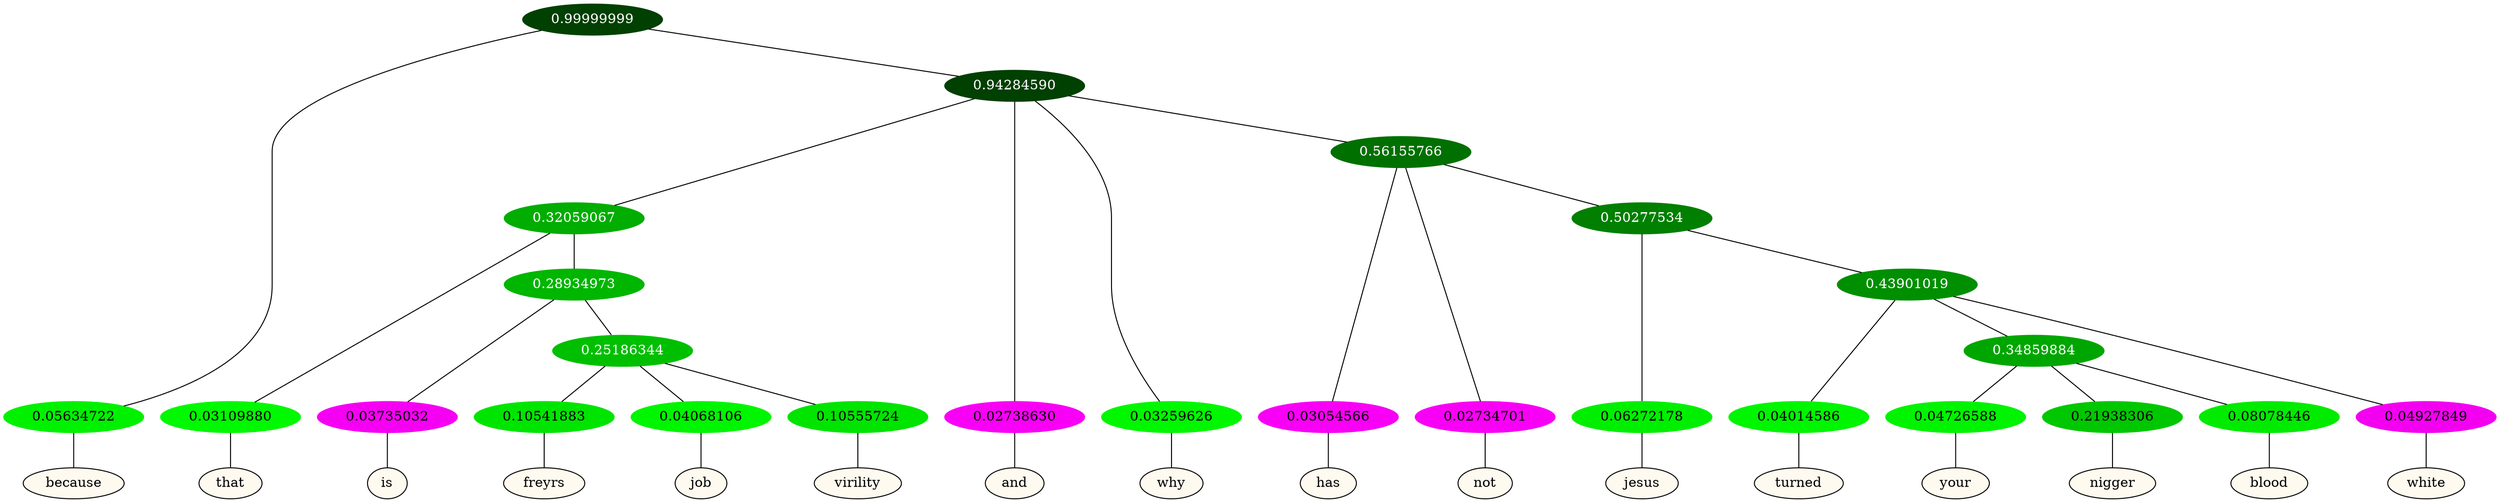 graph {
	node [format=png height=0.15 nodesep=0.001 ordering=out overlap=prism overlap_scaling=0.01 ranksep=0.001 ratio=0.2 style=filled width=0.15]
	{
		rank=same
		a_w_1 [label=because color=black fillcolor=floralwhite style="filled,solid"]
		a_w_7 [label=that color=black fillcolor=floralwhite style="filled,solid"]
		a_w_12 [label=is color=black fillcolor=floralwhite style="filled,solid"]
		a_w_16 [label=freyrs color=black fillcolor=floralwhite style="filled,solid"]
		a_w_17 [label=job color=black fillcolor=floralwhite style="filled,solid"]
		a_w_18 [label=virility color=black fillcolor=floralwhite style="filled,solid"]
		a_w_4 [label=and color=black fillcolor=floralwhite style="filled,solid"]
		a_w_5 [label=why color=black fillcolor=floralwhite style="filled,solid"]
		a_w_9 [label=has color=black fillcolor=floralwhite style="filled,solid"]
		a_w_10 [label=not color=black fillcolor=floralwhite style="filled,solid"]
		a_w_14 [label=jesus color=black fillcolor=floralwhite style="filled,solid"]
		a_w_19 [label=turned color=black fillcolor=floralwhite style="filled,solid"]
		a_w_22 [label=your color=black fillcolor=floralwhite style="filled,solid"]
		a_w_23 [label=nigger color=black fillcolor=floralwhite style="filled,solid"]
		a_w_24 [label=blood color=black fillcolor=floralwhite style="filled,solid"]
		a_w_21 [label=white color=black fillcolor=floralwhite style="filled,solid"]
	}
	a_n_1 -- a_w_1
	a_n_7 -- a_w_7
	a_n_12 -- a_w_12
	a_n_16 -- a_w_16
	a_n_17 -- a_w_17
	a_n_18 -- a_w_18
	a_n_4 -- a_w_4
	a_n_5 -- a_w_5
	a_n_9 -- a_w_9
	a_n_10 -- a_w_10
	a_n_14 -- a_w_14
	a_n_19 -- a_w_19
	a_n_22 -- a_w_22
	a_n_23 -- a_w_23
	a_n_24 -- a_w_24
	a_n_21 -- a_w_21
	{
		rank=same
		a_n_1 [label=0.05634722 color="0.334 1.000 0.944" fontcolor=black]
		a_n_7 [label=0.03109880 color="0.334 1.000 0.969" fontcolor=black]
		a_n_12 [label=0.03735032 color="0.835 1.000 0.963" fontcolor=black]
		a_n_16 [label=0.10541883 color="0.334 1.000 0.895" fontcolor=black]
		a_n_17 [label=0.04068106 color="0.334 1.000 0.959" fontcolor=black]
		a_n_18 [label=0.10555724 color="0.334 1.000 0.894" fontcolor=black]
		a_n_4 [label=0.02738630 color="0.835 1.000 0.973" fontcolor=black]
		a_n_5 [label=0.03259626 color="0.334 1.000 0.967" fontcolor=black]
		a_n_9 [label=0.03054566 color="0.835 1.000 0.969" fontcolor=black]
		a_n_10 [label=0.02734701 color="0.835 1.000 0.973" fontcolor=black]
		a_n_14 [label=0.06272178 color="0.334 1.000 0.937" fontcolor=black]
		a_n_19 [label=0.04014586 color="0.334 1.000 0.960" fontcolor=black]
		a_n_22 [label=0.04726588 color="0.334 1.000 0.953" fontcolor=black]
		a_n_23 [label=0.21938306 color="0.334 1.000 0.781" fontcolor=black]
		a_n_24 [label=0.08078446 color="0.334 1.000 0.919" fontcolor=black]
		a_n_21 [label=0.04927849 color="0.835 1.000 0.951" fontcolor=black]
	}
	a_n_0 [label=0.99999999 color="0.334 1.000 0.250" fontcolor=grey99]
	a_n_0 -- a_n_1
	a_n_2 [label=0.94284590 color="0.334 1.000 0.250" fontcolor=grey99]
	a_n_0 -- a_n_2
	a_n_3 [label=0.32059067 color="0.334 1.000 0.679" fontcolor=grey99]
	a_n_2 -- a_n_3
	a_n_2 -- a_n_4
	a_n_2 -- a_n_5
	a_n_6 [label=0.56155766 color="0.334 1.000 0.438" fontcolor=grey99]
	a_n_2 -- a_n_6
	a_n_3 -- a_n_7
	a_n_8 [label=0.28934973 color="0.334 1.000 0.711" fontcolor=grey99]
	a_n_3 -- a_n_8
	a_n_6 -- a_n_9
	a_n_6 -- a_n_10
	a_n_11 [label=0.50277534 color="0.334 1.000 0.497" fontcolor=grey99]
	a_n_6 -- a_n_11
	a_n_8 -- a_n_12
	a_n_13 [label=0.25186344 color="0.334 1.000 0.748" fontcolor=grey99]
	a_n_8 -- a_n_13
	a_n_11 -- a_n_14
	a_n_15 [label=0.43901019 color="0.334 1.000 0.561" fontcolor=grey99]
	a_n_11 -- a_n_15
	a_n_13 -- a_n_16
	a_n_13 -- a_n_17
	a_n_13 -- a_n_18
	a_n_15 -- a_n_19
	a_n_20 [label=0.34859884 color="0.334 1.000 0.651" fontcolor=grey99]
	a_n_15 -- a_n_20
	a_n_15 -- a_n_21
	a_n_20 -- a_n_22
	a_n_20 -- a_n_23
	a_n_20 -- a_n_24
}

